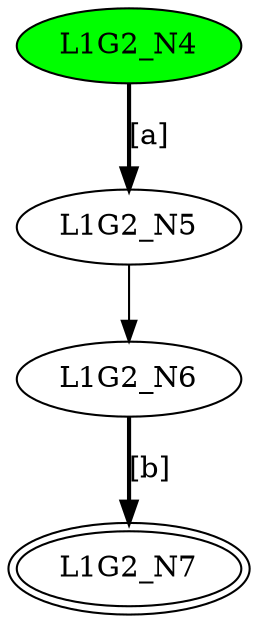 digraph G2{
"L1G2_N4" [style=filled,fillcolor=green];
"L1G2_N5";
"L1G2_N6";
"L1G2_N7" [peripheries=2];
"L1G2_N4"->"L1G2_N5" [style = bold, label = "[a]"];
"L1G2_N6"->"L1G2_N7" [style = bold, label = "[b]"];
"L1G2_N5"->"L1G2_N6";
}

